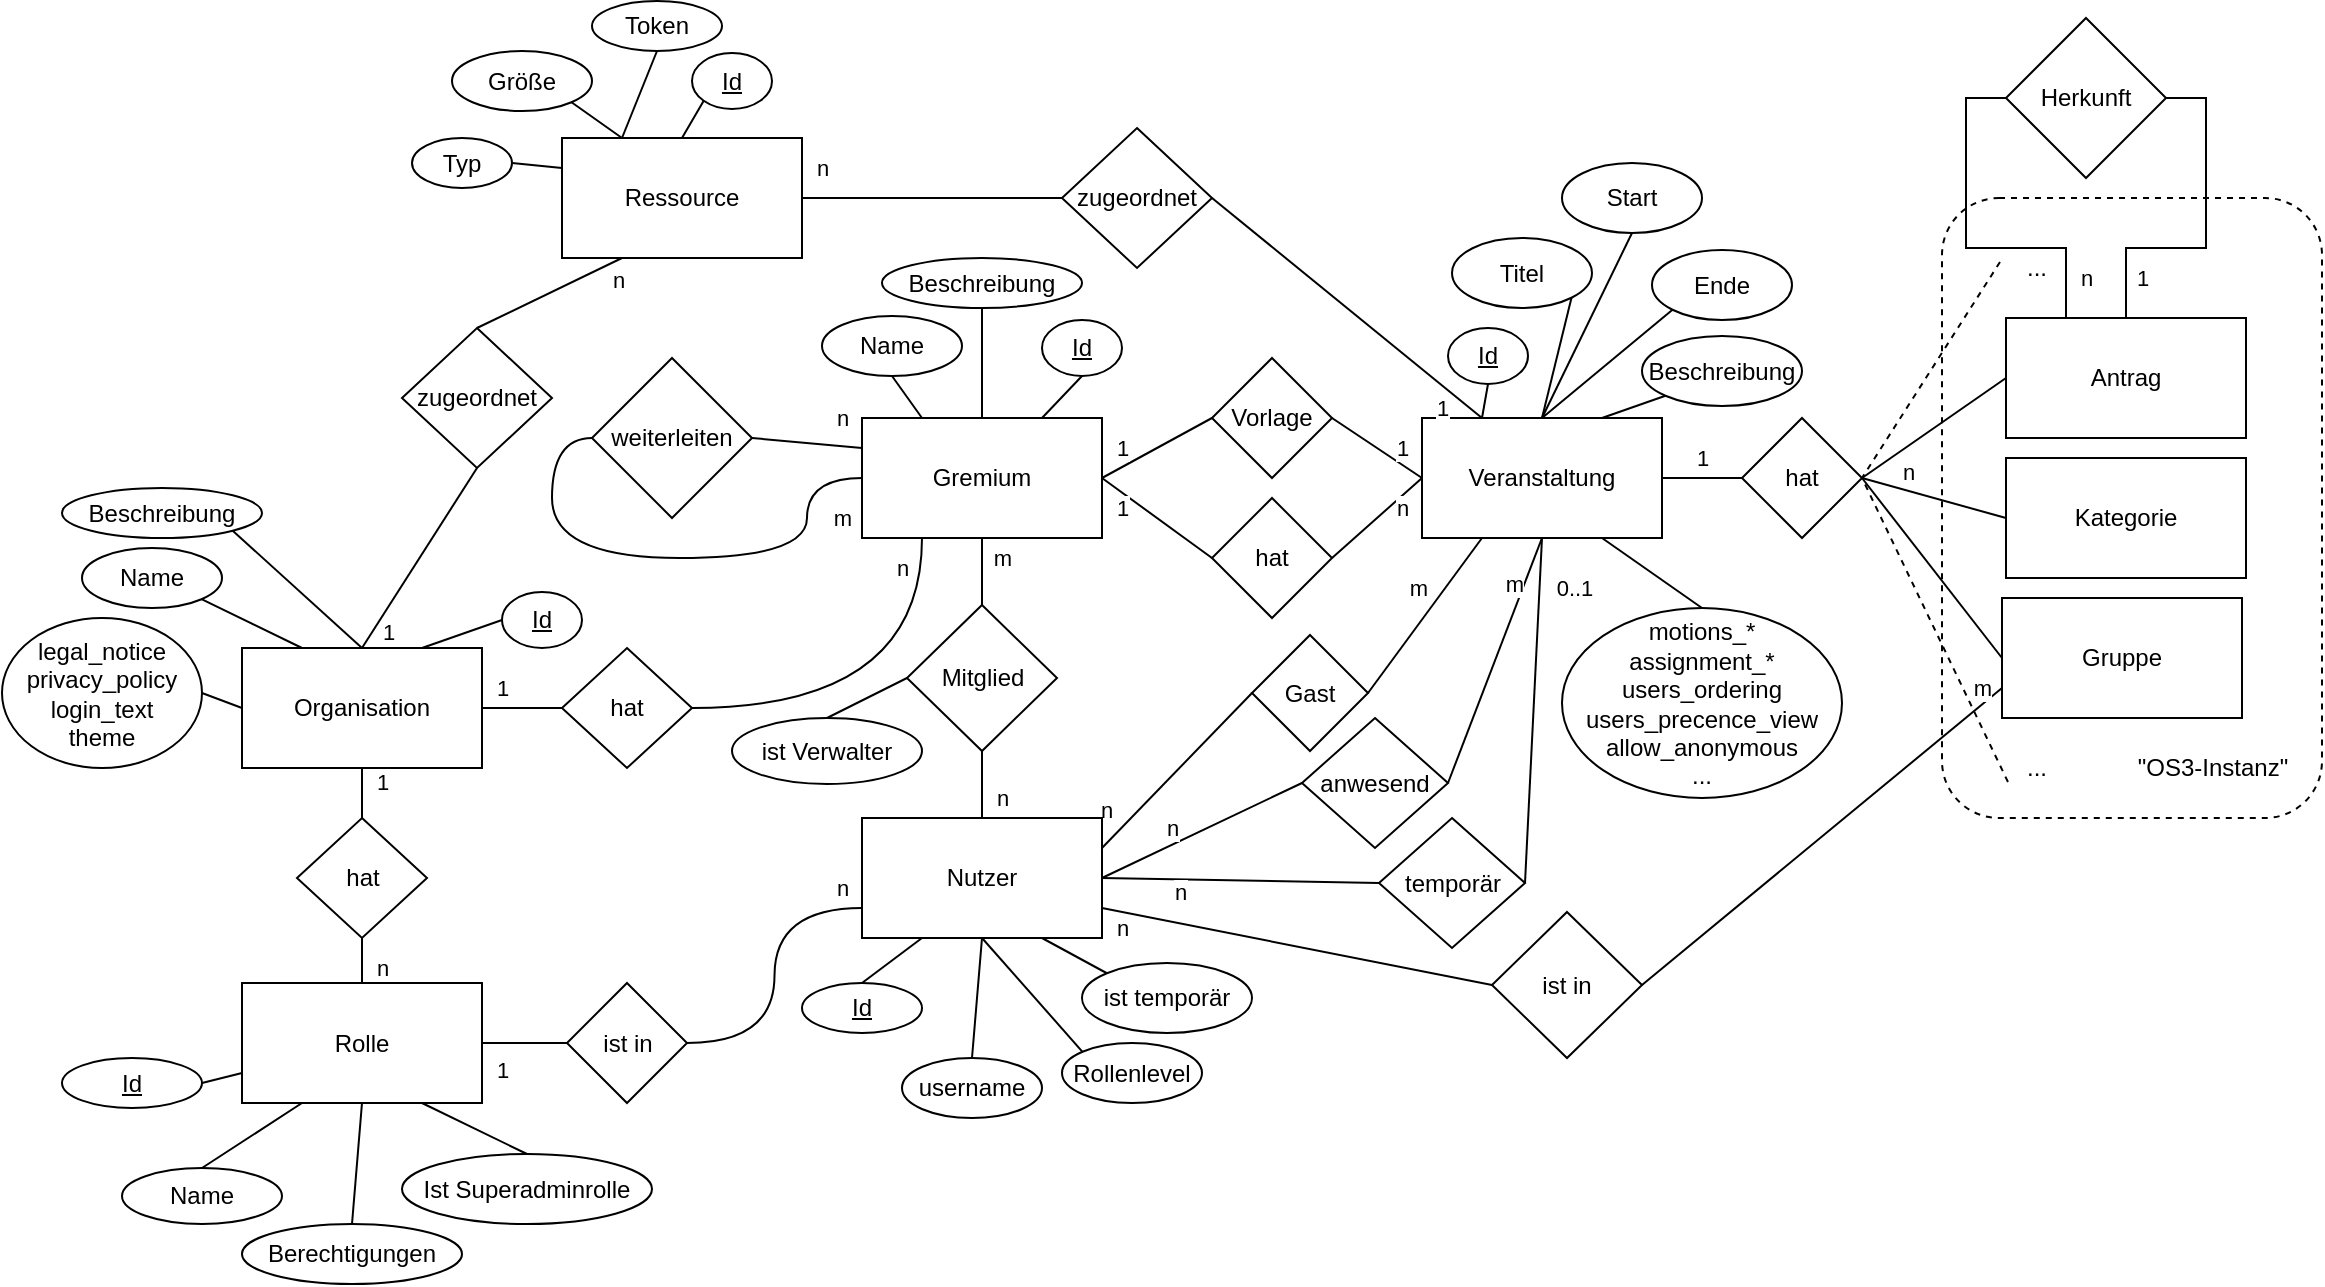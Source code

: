 <mxfile version="12.5.5"><diagram id="SzigwTKClLag4ZUmXMWD" name="Page-1"><mxGraphModel dx="1668" dy="898" grid="1" gridSize="10" guides="1" tooltips="1" connect="1" arrows="1" fold="1" page="1" pageScale="1" pageWidth="1654" pageHeight="2336" math="0" shadow="0"><root><mxCell id="0"/><mxCell id="1" parent="0"/><mxCell id="NJrw8qsAsw7vcYYx5pQl-22" value="" style="rounded=1;whiteSpace=wrap;html=1;dashed=1;" parent="1" vertex="1"><mxGeometry x="970" y="175" width="190" height="310" as="geometry"/></mxCell><mxCell id="NJrw8qsAsw7vcYYx5pQl-18" style="rounded=0;orthogonalLoop=1;jettySize=auto;html=1;exitX=0.25;exitY=0;exitDx=0;exitDy=0;entryX=0.5;entryY=1;entryDx=0;entryDy=0;endArrow=none;endFill=0;" parent="1" source="NJrw8qsAsw7vcYYx5pQl-1" target="NJrw8qsAsw7vcYYx5pQl-8" edge="1"><mxGeometry relative="1" as="geometry"/></mxCell><mxCell id="NJrw8qsAsw7vcYYx5pQl-70" value="m" style="edgeStyle=none;rounded=0;orthogonalLoop=1;jettySize=auto;html=1;exitX=0.5;exitY=1;exitDx=0;exitDy=0;entryX=0.5;entryY=0;entryDx=0;entryDy=0;endArrow=none;endFill=0;" parent="1" source="NJrw8qsAsw7vcYYx5pQl-1" target="NJrw8qsAsw7vcYYx5pQl-69" edge="1"><mxGeometry x="-0.403" y="10" relative="1" as="geometry"><mxPoint as="offset"/></mxGeometry></mxCell><mxCell id="8yKIZvJFMnMVnqBfpnFG-25" style="edgeStyle=none;rounded=0;orthogonalLoop=1;jettySize=auto;html=1;exitX=0.5;exitY=0;exitDx=0;exitDy=0;entryX=0.5;entryY=1;entryDx=0;entryDy=0;endArrow=none;endFill=0;" edge="1" parent="1" source="NJrw8qsAsw7vcYYx5pQl-1" target="8yKIZvJFMnMVnqBfpnFG-21"><mxGeometry relative="1" as="geometry"/></mxCell><mxCell id="8yKIZvJFMnMVnqBfpnFG-49" value="1" style="edgeStyle=none;rounded=0;orthogonalLoop=1;jettySize=auto;html=1;exitX=1;exitY=0.5;exitDx=0;exitDy=0;entryX=0;entryY=0.5;entryDx=0;entryDy=0;endArrow=none;endFill=0;" edge="1" parent="1" source="NJrw8qsAsw7vcYYx5pQl-1" target="8yKIZvJFMnMVnqBfpnFG-48"><mxGeometry x="-0.49" y="8" relative="1" as="geometry"><mxPoint as="offset"/></mxGeometry></mxCell><mxCell id="NJrw8qsAsw7vcYYx5pQl-1" value="Gremium" style="rounded=0;whiteSpace=wrap;html=1;" parent="1" vertex="1"><mxGeometry x="430" y="285" width="120" height="60" as="geometry"/></mxCell><mxCell id="NJrw8qsAsw7vcYYx5pQl-48" style="edgeStyle=none;rounded=0;orthogonalLoop=1;jettySize=auto;html=1;exitX=0.75;exitY=1;exitDx=0;exitDy=0;entryX=0.5;entryY=0;entryDx=0;entryDy=0;endArrow=none;endFill=0;" parent="1" source="NJrw8qsAsw7vcYYx5pQl-2" target="NJrw8qsAsw7vcYYx5pQl-46" edge="1"><mxGeometry relative="1" as="geometry"/></mxCell><mxCell id="NJrw8qsAsw7vcYYx5pQl-2" value="Veranstaltung" style="rounded=0;whiteSpace=wrap;html=1;" parent="1" vertex="1"><mxGeometry x="710" y="285" width="120" height="60" as="geometry"/></mxCell><mxCell id="NJrw8qsAsw7vcYYx5pQl-65" style="edgeStyle=none;rounded=0;orthogonalLoop=1;jettySize=auto;html=1;exitX=0.25;exitY=1;exitDx=0;exitDy=0;entryX=0.5;entryY=0;entryDx=0;entryDy=0;endArrow=none;endFill=0;" parent="1" source="NJrw8qsAsw7vcYYx5pQl-3" target="NJrw8qsAsw7vcYYx5pQl-61" edge="1"><mxGeometry relative="1" as="geometry"/></mxCell><mxCell id="NJrw8qsAsw7vcYYx5pQl-66" style="edgeStyle=none;rounded=0;orthogonalLoop=1;jettySize=auto;html=1;exitX=0.5;exitY=1;exitDx=0;exitDy=0;entryX=0.5;entryY=0;entryDx=0;entryDy=0;endArrow=none;endFill=0;" parent="1" source="NJrw8qsAsw7vcYYx5pQl-3" target="NJrw8qsAsw7vcYYx5pQl-63" edge="1"><mxGeometry relative="1" as="geometry"/></mxCell><mxCell id="NJrw8qsAsw7vcYYx5pQl-80" value="n" style="edgeStyle=none;rounded=0;orthogonalLoop=1;jettySize=auto;html=1;exitX=1;exitY=0.75;exitDx=0;exitDy=0;entryX=0;entryY=0.5;entryDx=0;entryDy=0;endArrow=none;endFill=0;" parent="1" source="NJrw8qsAsw7vcYYx5pQl-3" target="NJrw8qsAsw7vcYYx5pQl-74" edge="1"><mxGeometry x="-0.886" y="-8" relative="1" as="geometry"><mxPoint as="offset"/></mxGeometry></mxCell><mxCell id="NJrw8qsAsw7vcYYx5pQl-83" value="n" style="edgeStyle=none;rounded=0;orthogonalLoop=1;jettySize=auto;html=1;exitX=1;exitY=0.25;exitDx=0;exitDy=0;entryX=0;entryY=0.5;entryDx=0;entryDy=0;endArrow=none;endFill=0;" parent="1" source="NJrw8qsAsw7vcYYx5pQl-3" target="NJrw8qsAsw7vcYYx5pQl-82" edge="1"><mxGeometry x="-0.722" y="12" relative="1" as="geometry"><mxPoint as="offset"/></mxGeometry></mxCell><mxCell id="NJrw8qsAsw7vcYYx5pQl-90" value="n" style="edgeStyle=none;rounded=0;orthogonalLoop=1;jettySize=auto;html=1;exitX=1;exitY=0.5;exitDx=0;exitDy=0;entryX=0;entryY=0.5;entryDx=0;entryDy=0;endArrow=none;endFill=0;" parent="1" source="NJrw8qsAsw7vcYYx5pQl-3" target="NJrw8qsAsw7vcYYx5pQl-89" edge="1"><mxGeometry x="-0.229" y="7" relative="1" as="geometry"><mxPoint as="offset"/></mxGeometry></mxCell><mxCell id="fCfkzaK-xsgXfVvFcUqb-4" value="n" style="edgeStyle=none;rounded=0;orthogonalLoop=1;jettySize=auto;html=1;exitX=1;exitY=0.5;exitDx=0;exitDy=0;entryX=0;entryY=0.5;entryDx=0;entryDy=0;endArrow=none;endFill=0;" parent="1" source="NJrw8qsAsw7vcYYx5pQl-3" target="fCfkzaK-xsgXfVvFcUqb-3" edge="1"><mxGeometry x="-0.439" y="-6" relative="1" as="geometry"><mxPoint as="offset"/></mxGeometry></mxCell><mxCell id="8yKIZvJFMnMVnqBfpnFG-11" value="n" style="edgeStyle=orthogonalEdgeStyle;curved=1;rounded=0;orthogonalLoop=1;jettySize=auto;html=1;exitX=0;exitY=0.75;exitDx=0;exitDy=0;entryX=1;entryY=0.5;entryDx=0;entryDy=0;endArrow=none;endFill=0;" edge="1" parent="1" source="NJrw8qsAsw7vcYYx5pQl-3" target="8yKIZvJFMnMVnqBfpnFG-9"><mxGeometry x="-0.872" y="-10" relative="1" as="geometry"><mxPoint as="offset"/></mxGeometry></mxCell><mxCell id="NJrw8qsAsw7vcYYx5pQl-3" value="Nutzer" style="rounded=0;whiteSpace=wrap;html=1;" parent="1" vertex="1"><mxGeometry x="430" y="485" width="120" height="60" as="geometry"/></mxCell><mxCell id="NJrw8qsAsw7vcYYx5pQl-8" value="Name" style="ellipse;whiteSpace=wrap;html=1;" parent="1" vertex="1"><mxGeometry x="410" y="234" width="70" height="30" as="geometry"/></mxCell><mxCell id="NJrw8qsAsw7vcYYx5pQl-12" value="n" style="edgeStyle=none;rounded=0;orthogonalLoop=1;jettySize=auto;html=1;exitX=1;exitY=0.5;exitDx=0;exitDy=0;entryX=0;entryY=0.25;entryDx=0;entryDy=0;endArrow=none;endFill=0;" parent="1" source="NJrw8qsAsw7vcYYx5pQl-9" target="NJrw8qsAsw7vcYYx5pQl-1" edge="1"><mxGeometry x="0.59" y="14" relative="1" as="geometry"><mxPoint as="offset"/></mxGeometry></mxCell><mxCell id="NJrw8qsAsw7vcYYx5pQl-13" value="m" style="edgeStyle=orthogonalEdgeStyle;rounded=0;orthogonalLoop=1;jettySize=auto;html=1;exitX=0;exitY=0.5;exitDx=0;exitDy=0;entryX=0;entryY=0.5;entryDx=0;entryDy=0;endArrow=none;endFill=0;elbow=vertical;curved=1;" parent="1" source="NJrw8qsAsw7vcYYx5pQl-9" target="NJrw8qsAsw7vcYYx5pQl-1" edge="1"><mxGeometry x="0.658" y="-17" relative="1" as="geometry"><mxPoint as="offset"/></mxGeometry></mxCell><mxCell id="NJrw8qsAsw7vcYYx5pQl-9" value="weiterleiten" style="rhombus;whiteSpace=wrap;html=1;" parent="1" vertex="1"><mxGeometry x="295" y="255" width="80" height="80" as="geometry"/></mxCell><mxCell id="NJrw8qsAsw7vcYYx5pQl-20" value="1" style="edgeStyle=none;rounded=0;orthogonalLoop=1;jettySize=auto;html=1;exitX=0;exitY=0.5;exitDx=0;exitDy=0;entryX=1;entryY=0.5;entryDx=0;entryDy=0;endArrow=none;endFill=0;" parent="1" source="NJrw8qsAsw7vcYYx5pQl-19" target="NJrw8qsAsw7vcYYx5pQl-1" edge="1"><mxGeometry x="0.503" y="6" relative="1" as="geometry"><mxPoint as="offset"/></mxGeometry></mxCell><mxCell id="NJrw8qsAsw7vcYYx5pQl-21" value="n" style="edgeStyle=none;rounded=0;orthogonalLoop=1;jettySize=auto;html=1;exitX=1;exitY=0.5;exitDx=0;exitDy=0;entryX=0;entryY=0.5;entryDx=0;entryDy=0;endArrow=none;endFill=0;" parent="1" source="NJrw8qsAsw7vcYYx5pQl-19" target="NJrw8qsAsw7vcYYx5pQl-2" edge="1"><mxGeometry x="0.421" y="-5" relative="1" as="geometry"><mxPoint as="offset"/></mxGeometry></mxCell><mxCell id="NJrw8qsAsw7vcYYx5pQl-19" value="hat" style="rhombus;whiteSpace=wrap;html=1;" parent="1" vertex="1"><mxGeometry x="605" y="325" width="60" height="60" as="geometry"/></mxCell><mxCell id="NJrw8qsAsw7vcYYx5pQl-23" value="Antrag" style="rounded=0;whiteSpace=wrap;html=1;" parent="1" vertex="1"><mxGeometry x="1002" y="235" width="120" height="60" as="geometry"/></mxCell><mxCell id="NJrw8qsAsw7vcYYx5pQl-25" value="Kategorie" style="rounded=0;whiteSpace=wrap;html=1;" parent="1" vertex="1"><mxGeometry x="1002" y="305" width="120" height="60" as="geometry"/></mxCell><mxCell id="NJrw8qsAsw7vcYYx5pQl-26" value="Gruppe" style="rounded=0;whiteSpace=wrap;html=1;" parent="1" vertex="1"><mxGeometry x="1000" y="375" width="120" height="60" as="geometry"/></mxCell><mxCell id="NJrw8qsAsw7vcYYx5pQl-27" value="..." style="text;html=1;align=center;verticalAlign=middle;resizable=0;points=[];;autosize=1;" parent="1" vertex="1"><mxGeometry x="1002" y="200" width="30" height="20" as="geometry"/></mxCell><mxCell id="NJrw8qsAsw7vcYYx5pQl-28" value="..." style="text;html=1;align=center;verticalAlign=middle;resizable=0;points=[];;autosize=1;" parent="1" vertex="1"><mxGeometry x="1002" y="450" width="30" height="20" as="geometry"/></mxCell><mxCell id="NJrw8qsAsw7vcYYx5pQl-30" value="1" style="edgeStyle=none;rounded=0;orthogonalLoop=1;jettySize=auto;html=1;exitX=0;exitY=0.5;exitDx=0;exitDy=0;entryX=1;entryY=0.5;entryDx=0;entryDy=0;endArrow=none;endFill=0;" parent="1" source="NJrw8qsAsw7vcYYx5pQl-29" target="NJrw8qsAsw7vcYYx5pQl-2" edge="1"><mxGeometry y="-10" relative="1" as="geometry"><mxPoint as="offset"/></mxGeometry></mxCell><mxCell id="NJrw8qsAsw7vcYYx5pQl-31" value="n" style="edgeStyle=none;rounded=0;orthogonalLoop=1;jettySize=auto;html=1;entryX=0;entryY=0.5;entryDx=0;entryDy=0;endArrow=none;endFill=0;exitX=1;exitY=0.5;exitDx=0;exitDy=0;" parent="1" source="NJrw8qsAsw7vcYYx5pQl-29" target="NJrw8qsAsw7vcYYx5pQl-25" edge="1"><mxGeometry x="-0.428" y="9" relative="1" as="geometry"><mxPoint as="offset"/><mxPoint x="930" y="320" as="sourcePoint"/></mxGeometry></mxCell><mxCell id="NJrw8qsAsw7vcYYx5pQl-33" style="edgeStyle=none;rounded=0;orthogonalLoop=1;jettySize=auto;html=1;exitX=1;exitY=0.5;exitDx=0;exitDy=0;entryX=0;entryY=0.5;entryDx=0;entryDy=0;endArrow=none;endFill=0;" parent="1" source="NJrw8qsAsw7vcYYx5pQl-29" target="NJrw8qsAsw7vcYYx5pQl-23" edge="1"><mxGeometry relative="1" as="geometry"><mxPoint x="930" y="340" as="sourcePoint"/></mxGeometry></mxCell><mxCell id="NJrw8qsAsw7vcYYx5pQl-34" style="edgeStyle=none;rounded=0;orthogonalLoop=1;jettySize=auto;html=1;exitX=1;exitY=0.5;exitDx=0;exitDy=0;entryX=0;entryY=0.5;entryDx=0;entryDy=0;endArrow=none;endFill=0;" parent="1" source="NJrw8qsAsw7vcYYx5pQl-29" target="NJrw8qsAsw7vcYYx5pQl-26" edge="1"><mxGeometry relative="1" as="geometry"><mxPoint x="930" y="340" as="sourcePoint"/></mxGeometry></mxCell><mxCell id="NJrw8qsAsw7vcYYx5pQl-29" value="hat" style="rhombus;whiteSpace=wrap;html=1;" parent="1" vertex="1"><mxGeometry x="870" y="285" width="60" height="60" as="geometry"/></mxCell><mxCell id="NJrw8qsAsw7vcYYx5pQl-36" value="" style="endArrow=none;html=1;exitX=0.033;exitY=0.85;exitDx=0;exitDy=0;exitPerimeter=0;dashed=1;entryX=1;entryY=0.5;entryDx=0;entryDy=0;" parent="1" source="NJrw8qsAsw7vcYYx5pQl-28" target="NJrw8qsAsw7vcYYx5pQl-29" edge="1"><mxGeometry width="50" height="50" relative="1" as="geometry"><mxPoint x="940" y="460" as="sourcePoint"/><mxPoint x="930" y="340" as="targetPoint"/></mxGeometry></mxCell><mxCell id="NJrw8qsAsw7vcYYx5pQl-37" value="" style="endArrow=none;dashed=1;html=1;entryX=1;entryY=0.5;entryDx=0;entryDy=0;exitX=-0.1;exitY=0.35;exitDx=0;exitDy=0;exitPerimeter=0;" parent="1" source="NJrw8qsAsw7vcYYx5pQl-27" target="NJrw8qsAsw7vcYYx5pQl-29" edge="1"><mxGeometry width="50" height="50" relative="1" as="geometry"><mxPoint x="190" y="680" as="sourcePoint"/><mxPoint x="930" y="340" as="targetPoint"/></mxGeometry></mxCell><mxCell id="NJrw8qsAsw7vcYYx5pQl-38" value="&quot;OS3-Instanz&quot;" style="text;html=1;align=center;verticalAlign=middle;resizable=0;points=[];;autosize=1;" parent="1" vertex="1"><mxGeometry x="1060" y="450" width="90" height="20" as="geometry"/></mxCell><mxCell id="NJrw8qsAsw7vcYYx5pQl-52" style="edgeStyle=none;rounded=0;orthogonalLoop=1;jettySize=auto;html=1;exitX=1;exitY=1;exitDx=0;exitDy=0;entryX=0.5;entryY=0;entryDx=0;entryDy=0;endArrow=none;endFill=0;" parent="1" source="NJrw8qsAsw7vcYYx5pQl-39" target="NJrw8qsAsw7vcYYx5pQl-2" edge="1"><mxGeometry relative="1" as="geometry"/></mxCell><mxCell id="NJrw8qsAsw7vcYYx5pQl-39" value="Titel" style="ellipse;whiteSpace=wrap;html=1;" parent="1" vertex="1"><mxGeometry x="725" y="195" width="70" height="35" as="geometry"/></mxCell><mxCell id="NJrw8qsAsw7vcYYx5pQl-56" style="edgeStyle=none;rounded=0;orthogonalLoop=1;jettySize=auto;html=1;exitX=0.5;exitY=1;exitDx=0;exitDy=0;endArrow=none;endFill=0;" parent="1" source="NJrw8qsAsw7vcYYx5pQl-41" edge="1"><mxGeometry relative="1" as="geometry"><mxPoint x="770" y="285" as="targetPoint"/></mxGeometry></mxCell><mxCell id="NJrw8qsAsw7vcYYx5pQl-41" value="Start" style="ellipse;whiteSpace=wrap;html=1;" parent="1" vertex="1"><mxGeometry x="780" y="157.5" width="70" height="35" as="geometry"/></mxCell><mxCell id="NJrw8qsAsw7vcYYx5pQl-54" style="edgeStyle=none;rounded=0;orthogonalLoop=1;jettySize=auto;html=1;exitX=0;exitY=1;exitDx=0;exitDy=0;entryX=0.5;entryY=0;entryDx=0;entryDy=0;endArrow=none;endFill=0;" parent="1" source="NJrw8qsAsw7vcYYx5pQl-42" target="NJrw8qsAsw7vcYYx5pQl-2" edge="1"><mxGeometry relative="1" as="geometry"/></mxCell><mxCell id="NJrw8qsAsw7vcYYx5pQl-42" value="Ende" style="ellipse;whiteSpace=wrap;html=1;" parent="1" vertex="1"><mxGeometry x="825" y="201" width="70" height="35" as="geometry"/></mxCell><mxCell id="NJrw8qsAsw7vcYYx5pQl-55" style="edgeStyle=none;rounded=0;orthogonalLoop=1;jettySize=auto;html=1;exitX=0;exitY=1;exitDx=0;exitDy=0;entryX=0.75;entryY=0;entryDx=0;entryDy=0;endArrow=none;endFill=0;" parent="1" source="NJrw8qsAsw7vcYYx5pQl-44" target="NJrw8qsAsw7vcYYx5pQl-2" edge="1"><mxGeometry relative="1" as="geometry"/></mxCell><mxCell id="NJrw8qsAsw7vcYYx5pQl-44" value="Beschreibung" style="ellipse;whiteSpace=wrap;html=1;" parent="1" vertex="1"><mxGeometry x="820" y="244" width="80" height="35" as="geometry"/></mxCell><mxCell id="NJrw8qsAsw7vcYYx5pQl-51" style="edgeStyle=none;rounded=0;orthogonalLoop=1;jettySize=auto;html=1;entryX=0.25;entryY=0;entryDx=0;entryDy=0;endArrow=none;endFill=0;exitX=0.5;exitY=1;exitDx=0;exitDy=0;" parent="1" source="NJrw8qsAsw7vcYYx5pQl-45" target="NJrw8qsAsw7vcYYx5pQl-2" edge="1"><mxGeometry relative="1" as="geometry"><mxPoint x="753" y="270" as="sourcePoint"/></mxGeometry></mxCell><mxCell id="NJrw8qsAsw7vcYYx5pQl-45" value="&lt;u&gt;Id&lt;/u&gt;" style="ellipse;whiteSpace=wrap;html=1;" parent="1" vertex="1"><mxGeometry x="723" y="240" width="40" height="28" as="geometry"/></mxCell><mxCell id="NJrw8qsAsw7vcYYx5pQl-46" value="motions_*&lt;br&gt;assignment_*&lt;br&gt;users_ordering&lt;br&gt;users_precence_view&lt;br&gt;allow_anonymous&lt;br&gt;..." style="ellipse;whiteSpace=wrap;html=1;" parent="1" vertex="1"><mxGeometry x="780" y="380" width="140" height="95" as="geometry"/></mxCell><mxCell id="NJrw8qsAsw7vcYYx5pQl-58" style="edgeStyle=none;rounded=0;orthogonalLoop=1;jettySize=auto;html=1;exitX=0.5;exitY=1;exitDx=0;exitDy=0;entryX=0.75;entryY=0;entryDx=0;entryDy=0;endArrow=none;endFill=0;" parent="1" source="NJrw8qsAsw7vcYYx5pQl-57" target="NJrw8qsAsw7vcYYx5pQl-1" edge="1"><mxGeometry relative="1" as="geometry"/></mxCell><mxCell id="NJrw8qsAsw7vcYYx5pQl-57" value="&lt;u&gt;Id&lt;/u&gt;" style="ellipse;whiteSpace=wrap;html=1;" parent="1" vertex="1"><mxGeometry x="520" y="236" width="40" height="28" as="geometry"/></mxCell><mxCell id="NJrw8qsAsw7vcYYx5pQl-61" value="&lt;u&gt;Id&lt;/u&gt;" style="ellipse;whiteSpace=wrap;html=1;" parent="1" vertex="1"><mxGeometry x="400" y="567.5" width="60" height="25" as="geometry"/></mxCell><mxCell id="NJrw8qsAsw7vcYYx5pQl-67" style="edgeStyle=none;rounded=0;orthogonalLoop=1;jettySize=auto;html=1;exitX=0;exitY=0;exitDx=0;exitDy=0;endArrow=none;endFill=0;" parent="1" source="NJrw8qsAsw7vcYYx5pQl-62" edge="1"><mxGeometry relative="1" as="geometry"><mxPoint x="490" y="545" as="targetPoint"/></mxGeometry></mxCell><mxCell id="NJrw8qsAsw7vcYYx5pQl-62" value="Rollenlevel" style="ellipse;whiteSpace=wrap;html=1;" parent="1" vertex="1"><mxGeometry x="530" y="597.5" width="70" height="30" as="geometry"/></mxCell><mxCell id="NJrw8qsAsw7vcYYx5pQl-63" value="username" style="ellipse;whiteSpace=wrap;html=1;" parent="1" vertex="1"><mxGeometry x="450" y="605" width="70" height="30" as="geometry"/></mxCell><mxCell id="NJrw8qsAsw7vcYYx5pQl-68" style="edgeStyle=none;rounded=0;orthogonalLoop=1;jettySize=auto;html=1;exitX=0;exitY=0;exitDx=0;exitDy=0;entryX=0.75;entryY=1;entryDx=0;entryDy=0;endArrow=none;endFill=0;" parent="1" source="NJrw8qsAsw7vcYYx5pQl-64" target="NJrw8qsAsw7vcYYx5pQl-3" edge="1"><mxGeometry relative="1" as="geometry"/></mxCell><mxCell id="NJrw8qsAsw7vcYYx5pQl-64" value="ist temporär" style="ellipse;whiteSpace=wrap;html=1;" parent="1" vertex="1"><mxGeometry x="540" y="557.5" width="85" height="35" as="geometry"/></mxCell><mxCell id="NJrw8qsAsw7vcYYx5pQl-71" value="n" style="edgeStyle=none;rounded=0;orthogonalLoop=1;jettySize=auto;html=1;entryX=0.5;entryY=0;entryDx=0;entryDy=0;endArrow=none;endFill=0;exitX=0.5;exitY=1;exitDx=0;exitDy=0;" parent="1" source="NJrw8qsAsw7vcYYx5pQl-69" target="NJrw8qsAsw7vcYYx5pQl-3" edge="1"><mxGeometry x="0.403" y="10" relative="1" as="geometry"><mxPoint x="510" y="465" as="sourcePoint"/><mxPoint as="offset"/></mxGeometry></mxCell><mxCell id="NJrw8qsAsw7vcYYx5pQl-77" style="edgeStyle=none;rounded=0;orthogonalLoop=1;jettySize=auto;html=1;exitX=0;exitY=0.5;exitDx=0;exitDy=0;entryX=0.5;entryY=0;entryDx=0;entryDy=0;endArrow=none;endFill=0;" parent="1" source="NJrw8qsAsw7vcYYx5pQl-69" target="NJrw8qsAsw7vcYYx5pQl-72" edge="1"><mxGeometry relative="1" as="geometry"/></mxCell><mxCell id="NJrw8qsAsw7vcYYx5pQl-69" value="Mitglied" style="rhombus;whiteSpace=wrap;html=1;" parent="1" vertex="1"><mxGeometry x="452.5" y="378.5" width="75" height="73" as="geometry"/></mxCell><mxCell id="NJrw8qsAsw7vcYYx5pQl-72" value="ist Verwalter" style="ellipse;whiteSpace=wrap;html=1;" parent="1" vertex="1"><mxGeometry x="365" y="435" width="95" height="33" as="geometry"/></mxCell><mxCell id="fCfkzaK-xsgXfVvFcUqb-1" value="m" style="rounded=0;orthogonalLoop=1;jettySize=auto;html=1;exitX=1;exitY=0.5;exitDx=0;exitDy=0;entryX=0;entryY=0.75;entryDx=0;entryDy=0;endArrow=none;endFill=0;" parent="1" source="NJrw8qsAsw7vcYYx5pQl-74" target="NJrw8qsAsw7vcYYx5pQl-26" edge="1"><mxGeometry x="0.933" y="6" relative="1" as="geometry"><mxPoint as="offset"/></mxGeometry></mxCell><mxCell id="NJrw8qsAsw7vcYYx5pQl-74" value="ist in" style="rhombus;whiteSpace=wrap;html=1;" parent="1" vertex="1"><mxGeometry x="745" y="532" width="75" height="73" as="geometry"/></mxCell><mxCell id="NJrw8qsAsw7vcYYx5pQl-84" value="m" style="edgeStyle=none;rounded=0;orthogonalLoop=1;jettySize=auto;html=1;exitX=1;exitY=0.5;exitDx=0;exitDy=0;entryX=0.25;entryY=1;entryDx=0;entryDy=0;endArrow=none;endFill=0;" parent="1" source="NJrw8qsAsw7vcYYx5pQl-82" target="NJrw8qsAsw7vcYYx5pQl-2" edge="1"><mxGeometry x="0.181" y="11" relative="1" as="geometry"><mxPoint as="offset"/></mxGeometry></mxCell><mxCell id="NJrw8qsAsw7vcYYx5pQl-82" value="Gast" style="rhombus;whiteSpace=wrap;html=1;" parent="1" vertex="1"><mxGeometry x="625" y="393.5" width="58" height="58" as="geometry"/></mxCell><mxCell id="NJrw8qsAsw7vcYYx5pQl-91" value="m" style="edgeStyle=none;rounded=0;orthogonalLoop=1;jettySize=auto;html=1;exitX=1;exitY=0.5;exitDx=0;exitDy=0;endArrow=none;endFill=0;entryX=0.5;entryY=1;entryDx=0;entryDy=0;" parent="1" source="NJrw8qsAsw7vcYYx5pQl-89" target="NJrw8qsAsw7vcYYx5pQl-2" edge="1"><mxGeometry x="0.597" y="5" relative="1" as="geometry"><mxPoint x="770" y="390" as="targetPoint"/><mxPoint as="offset"/></mxGeometry></mxCell><mxCell id="NJrw8qsAsw7vcYYx5pQl-89" value="anwesend" style="rhombus;whiteSpace=wrap;html=1;" parent="1" vertex="1"><mxGeometry x="650" y="435" width="73" height="65" as="geometry"/></mxCell><mxCell id="fCfkzaK-xsgXfVvFcUqb-5" value="0..1" style="edgeStyle=none;rounded=0;orthogonalLoop=1;jettySize=auto;html=1;exitX=1;exitY=0.5;exitDx=0;exitDy=0;entryX=0.5;entryY=1;entryDx=0;entryDy=0;endArrow=none;endFill=0;" parent="1" source="fCfkzaK-xsgXfVvFcUqb-3" target="NJrw8qsAsw7vcYYx5pQl-2" edge="1"><mxGeometry x="0.728" y="-17" relative="1" as="geometry"><mxPoint as="offset"/></mxGeometry></mxCell><mxCell id="fCfkzaK-xsgXfVvFcUqb-3" value="temporär" style="rhombus;whiteSpace=wrap;html=1;" parent="1" vertex="1"><mxGeometry x="688.5" y="485" width="73" height="65" as="geometry"/></mxCell><mxCell id="63nnPoMT1lGcHzZn5Z-i-2" value="1" style="edgeStyle=orthogonalEdgeStyle;rounded=0;orthogonalLoop=1;jettySize=auto;html=1;exitX=1;exitY=0.5;exitDx=0;exitDy=0;entryX=0.5;entryY=0;entryDx=0;entryDy=0;endArrow=none;endFill=0;" parent="1" source="63nnPoMT1lGcHzZn5Z-i-1" target="NJrw8qsAsw7vcYYx5pQl-23" edge="1"><mxGeometry x="0.765" y="8" relative="1" as="geometry"><mxPoint as="offset"/></mxGeometry></mxCell><mxCell id="63nnPoMT1lGcHzZn5Z-i-3" value="n" style="edgeStyle=orthogonalEdgeStyle;rounded=0;orthogonalLoop=1;jettySize=auto;html=1;exitX=0;exitY=0.5;exitDx=0;exitDy=0;entryX=0.25;entryY=0;entryDx=0;entryDy=0;endArrow=none;endFill=0;" parent="1" source="63nnPoMT1lGcHzZn5Z-i-1" target="NJrw8qsAsw7vcYYx5pQl-23" edge="1"><mxGeometry x="0.778" y="10" relative="1" as="geometry"><mxPoint as="offset"/></mxGeometry></mxCell><mxCell id="63nnPoMT1lGcHzZn5Z-i-1" value="Herkunft" style="rhombus;whiteSpace=wrap;html=1;" parent="1" vertex="1"><mxGeometry x="1002" y="85" width="80" height="80" as="geometry"/></mxCell><mxCell id="8yKIZvJFMnMVnqBfpnFG-10" value="1" style="edgeStyle=orthogonalEdgeStyle;curved=1;rounded=0;orthogonalLoop=1;jettySize=auto;html=1;exitX=1;exitY=0.5;exitDx=0;exitDy=0;entryX=0;entryY=0.5;entryDx=0;entryDy=0;endArrow=none;endFill=0;" edge="1" parent="1" source="8yKIZvJFMnMVnqBfpnFG-1" target="8yKIZvJFMnMVnqBfpnFG-9"><mxGeometry x="-0.529" y="-12" relative="1" as="geometry"><mxPoint y="1" as="offset"/></mxGeometry></mxCell><mxCell id="8yKIZvJFMnMVnqBfpnFG-16" style="rounded=0;orthogonalLoop=1;jettySize=auto;html=1;exitX=0;exitY=0.75;exitDx=0;exitDy=0;entryX=1;entryY=0.5;entryDx=0;entryDy=0;endArrow=none;endFill=0;" edge="1" parent="1" source="8yKIZvJFMnMVnqBfpnFG-1" target="8yKIZvJFMnMVnqBfpnFG-14"><mxGeometry relative="1" as="geometry"/></mxCell><mxCell id="8yKIZvJFMnMVnqBfpnFG-17" style="edgeStyle=none;rounded=0;orthogonalLoop=1;jettySize=auto;html=1;exitX=0.25;exitY=1;exitDx=0;exitDy=0;entryX=0.5;entryY=0;entryDx=0;entryDy=0;endArrow=none;endFill=0;" edge="1" parent="1" source="8yKIZvJFMnMVnqBfpnFG-1" target="8yKIZvJFMnMVnqBfpnFG-12"><mxGeometry relative="1" as="geometry"/></mxCell><mxCell id="8yKIZvJFMnMVnqBfpnFG-18" style="edgeStyle=none;rounded=0;orthogonalLoop=1;jettySize=auto;html=1;exitX=0.5;exitY=1;exitDx=0;exitDy=0;entryX=0.5;entryY=0;entryDx=0;entryDy=0;endArrow=none;endFill=0;" edge="1" parent="1" source="8yKIZvJFMnMVnqBfpnFG-1" target="8yKIZvJFMnMVnqBfpnFG-13"><mxGeometry relative="1" as="geometry"/></mxCell><mxCell id="8yKIZvJFMnMVnqBfpnFG-20" style="edgeStyle=none;rounded=0;orthogonalLoop=1;jettySize=auto;html=1;exitX=0.75;exitY=1;exitDx=0;exitDy=0;entryX=0.5;entryY=0;entryDx=0;entryDy=0;endArrow=none;endFill=0;" edge="1" parent="1" source="8yKIZvJFMnMVnqBfpnFG-1" target="8yKIZvJFMnMVnqBfpnFG-19"><mxGeometry relative="1" as="geometry"/></mxCell><mxCell id="8yKIZvJFMnMVnqBfpnFG-1" value="Rolle" style="rounded=0;whiteSpace=wrap;html=1;" vertex="1" parent="1"><mxGeometry x="120" y="567.5" width="120" height="60" as="geometry"/></mxCell><mxCell id="8yKIZvJFMnMVnqBfpnFG-4" value="1" style="edgeStyle=orthogonalEdgeStyle;rounded=0;orthogonalLoop=1;jettySize=auto;html=1;exitX=1;exitY=0.5;exitDx=0;exitDy=0;entryX=0;entryY=0.5;entryDx=0;entryDy=0;endArrow=none;endFill=0;" edge="1" parent="1" source="8yKIZvJFMnMVnqBfpnFG-2" target="8yKIZvJFMnMVnqBfpnFG-3"><mxGeometry x="-0.5" y="10" relative="1" as="geometry"><mxPoint as="offset"/></mxGeometry></mxCell><mxCell id="8yKIZvJFMnMVnqBfpnFG-7" value="1" style="edgeStyle=orthogonalEdgeStyle;curved=1;rounded=0;orthogonalLoop=1;jettySize=auto;html=1;exitX=0.5;exitY=1;exitDx=0;exitDy=0;entryX=0.5;entryY=0;entryDx=0;entryDy=0;endArrow=none;endFill=0;" edge="1" parent="1" source="8yKIZvJFMnMVnqBfpnFG-2" target="8yKIZvJFMnMVnqBfpnFG-6"><mxGeometry x="-0.431" y="10" relative="1" as="geometry"><mxPoint as="offset"/></mxGeometry></mxCell><mxCell id="8yKIZvJFMnMVnqBfpnFG-28" style="edgeStyle=none;rounded=0;orthogonalLoop=1;jettySize=auto;html=1;entryX=1;entryY=1;entryDx=0;entryDy=0;endArrow=none;endFill=0;exitX=0.5;exitY=0;exitDx=0;exitDy=0;" edge="1" parent="1" source="8yKIZvJFMnMVnqBfpnFG-2" target="8yKIZvJFMnMVnqBfpnFG-22"><mxGeometry relative="1" as="geometry"><mxPoint x="190" y="350" as="sourcePoint"/></mxGeometry></mxCell><mxCell id="8yKIZvJFMnMVnqBfpnFG-39" value="1" style="edgeStyle=none;rounded=0;orthogonalLoop=1;jettySize=auto;html=1;exitX=0.5;exitY=0;exitDx=0;exitDy=0;entryX=0.5;entryY=1;entryDx=0;entryDy=0;endArrow=none;endFill=0;" edge="1" parent="1" source="8yKIZvJFMnMVnqBfpnFG-2" target="8yKIZvJFMnMVnqBfpnFG-37"><mxGeometry x="-0.739" y="-7" relative="1" as="geometry"><mxPoint as="offset"/></mxGeometry></mxCell><mxCell id="8yKIZvJFMnMVnqBfpnFG-2" value="Organisation" style="rounded=0;whiteSpace=wrap;html=1;" vertex="1" parent="1"><mxGeometry x="120" y="400" width="120" height="60" as="geometry"/></mxCell><mxCell id="8yKIZvJFMnMVnqBfpnFG-5" value="n" style="edgeStyle=orthogonalEdgeStyle;rounded=0;orthogonalLoop=1;jettySize=auto;html=1;exitX=1;exitY=0.5;exitDx=0;exitDy=0;entryX=0.25;entryY=1;entryDx=0;entryDy=0;endArrow=none;endFill=0;curved=1;" edge="1" parent="1" source="8yKIZvJFMnMVnqBfpnFG-3" target="NJrw8qsAsw7vcYYx5pQl-1"><mxGeometry x="0.852" y="10" relative="1" as="geometry"><Array as="points"><mxPoint x="460" y="430"/></Array><mxPoint as="offset"/></mxGeometry></mxCell><mxCell id="8yKIZvJFMnMVnqBfpnFG-3" value="hat" style="rhombus;whiteSpace=wrap;html=1;" vertex="1" parent="1"><mxGeometry x="280" y="400" width="65" height="60" as="geometry"/></mxCell><mxCell id="8yKIZvJFMnMVnqBfpnFG-8" value="n" style="edgeStyle=orthogonalEdgeStyle;curved=1;rounded=0;orthogonalLoop=1;jettySize=auto;html=1;exitX=0.5;exitY=1;exitDx=0;exitDy=0;entryX=0.5;entryY=0;entryDx=0;entryDy=0;endArrow=none;endFill=0;" edge="1" parent="1" source="8yKIZvJFMnMVnqBfpnFG-6" target="8yKIZvJFMnMVnqBfpnFG-1"><mxGeometry x="0.349" y="10" relative="1" as="geometry"><mxPoint as="offset"/></mxGeometry></mxCell><mxCell id="8yKIZvJFMnMVnqBfpnFG-6" value="hat" style="rhombus;whiteSpace=wrap;html=1;" vertex="1" parent="1"><mxGeometry x="147.5" y="485" width="65" height="60" as="geometry"/></mxCell><mxCell id="8yKIZvJFMnMVnqBfpnFG-9" value="ist in" style="rhombus;whiteSpace=wrap;html=1;" vertex="1" parent="1"><mxGeometry x="282.5" y="567.5" width="60" height="60" as="geometry"/></mxCell><mxCell id="8yKIZvJFMnMVnqBfpnFG-12" value="Name" style="ellipse;whiteSpace=wrap;html=1;" vertex="1" parent="1"><mxGeometry x="60" y="660" width="80" height="28" as="geometry"/></mxCell><mxCell id="8yKIZvJFMnMVnqBfpnFG-13" value="Berechtigungen" style="ellipse;whiteSpace=wrap;html=1;" vertex="1" parent="1"><mxGeometry x="120" y="688" width="110" height="30" as="geometry"/></mxCell><mxCell id="8yKIZvJFMnMVnqBfpnFG-14" value="&lt;u&gt;Id&lt;/u&gt;" style="ellipse;whiteSpace=wrap;html=1;" vertex="1" parent="1"><mxGeometry x="30" y="605" width="70" height="25" as="geometry"/></mxCell><mxCell id="8yKIZvJFMnMVnqBfpnFG-19" value="Ist Superadminrolle" style="ellipse;whiteSpace=wrap;html=1;" vertex="1" parent="1"><mxGeometry x="200" y="653" width="125" height="35" as="geometry"/></mxCell><mxCell id="8yKIZvJFMnMVnqBfpnFG-21" value="Beschreibung" style="ellipse;whiteSpace=wrap;html=1;" vertex="1" parent="1"><mxGeometry x="440" y="205" width="100" height="25" as="geometry"/></mxCell><mxCell id="8yKIZvJFMnMVnqBfpnFG-22" value="Beschreibung" style="ellipse;whiteSpace=wrap;html=1;" vertex="1" parent="1"><mxGeometry x="30" y="320" width="100" height="25" as="geometry"/></mxCell><mxCell id="8yKIZvJFMnMVnqBfpnFG-27" style="edgeStyle=none;rounded=0;orthogonalLoop=1;jettySize=auto;html=1;exitX=1;exitY=1;exitDx=0;exitDy=0;entryX=0.25;entryY=0;entryDx=0;entryDy=0;endArrow=none;endFill=0;" edge="1" parent="1" source="8yKIZvJFMnMVnqBfpnFG-23" target="8yKIZvJFMnMVnqBfpnFG-2"><mxGeometry relative="1" as="geometry"/></mxCell><mxCell id="8yKIZvJFMnMVnqBfpnFG-23" value="Name" style="ellipse;whiteSpace=wrap;html=1;" vertex="1" parent="1"><mxGeometry x="40" y="350" width="70" height="30" as="geometry"/></mxCell><mxCell id="8yKIZvJFMnMVnqBfpnFG-26" style="edgeStyle=none;rounded=0;orthogonalLoop=1;jettySize=auto;html=1;exitX=0;exitY=0.5;exitDx=0;exitDy=0;entryX=0.75;entryY=0;entryDx=0;entryDy=0;endArrow=none;endFill=0;" edge="1" parent="1" source="8yKIZvJFMnMVnqBfpnFG-24" target="8yKIZvJFMnMVnqBfpnFG-2"><mxGeometry relative="1" as="geometry"/></mxCell><mxCell id="8yKIZvJFMnMVnqBfpnFG-24" value="&lt;u&gt;Id&lt;/u&gt;" style="ellipse;whiteSpace=wrap;html=1;" vertex="1" parent="1"><mxGeometry x="250" y="372" width="40" height="28" as="geometry"/></mxCell><mxCell id="8yKIZvJFMnMVnqBfpnFG-30" style="edgeStyle=none;rounded=0;orthogonalLoop=1;jettySize=auto;html=1;exitX=1;exitY=0.5;exitDx=0;exitDy=0;entryX=0;entryY=0.5;entryDx=0;entryDy=0;endArrow=none;endFill=0;" edge="1" parent="1" source="8yKIZvJFMnMVnqBfpnFG-29" target="8yKIZvJFMnMVnqBfpnFG-2"><mxGeometry relative="1" as="geometry"/></mxCell><mxCell id="8yKIZvJFMnMVnqBfpnFG-29" value="legal_notice&lt;br&gt;privacy_policy&lt;br&gt;login_text&lt;br&gt;theme" style="ellipse;whiteSpace=wrap;html=1;" vertex="1" parent="1"><mxGeometry y="385" width="100" height="75" as="geometry"/></mxCell><mxCell id="8yKIZvJFMnMVnqBfpnFG-43" style="edgeStyle=none;rounded=0;orthogonalLoop=1;jettySize=auto;html=1;exitX=0.25;exitY=0;exitDx=0;exitDy=0;entryX=0.5;entryY=1;entryDx=0;entryDy=0;endArrow=none;endFill=0;" edge="1" parent="1" source="8yKIZvJFMnMVnqBfpnFG-31" target="8yKIZvJFMnMVnqBfpnFG-34"><mxGeometry relative="1" as="geometry"/></mxCell><mxCell id="8yKIZvJFMnMVnqBfpnFG-44" style="edgeStyle=none;rounded=0;orthogonalLoop=1;jettySize=auto;html=1;exitX=0.5;exitY=0;exitDx=0;exitDy=0;entryX=0;entryY=1;entryDx=0;entryDy=0;endArrow=none;endFill=0;" edge="1" parent="1" source="8yKIZvJFMnMVnqBfpnFG-31" target="8yKIZvJFMnMVnqBfpnFG-33"><mxGeometry relative="1" as="geometry"/></mxCell><mxCell id="8yKIZvJFMnMVnqBfpnFG-45" value="n" style="edgeStyle=none;rounded=0;orthogonalLoop=1;jettySize=auto;html=1;exitX=1;exitY=0.5;exitDx=0;exitDy=0;entryX=0;entryY=0.5;entryDx=0;entryDy=0;endArrow=none;endFill=0;" edge="1" parent="1" source="8yKIZvJFMnMVnqBfpnFG-31" target="8yKIZvJFMnMVnqBfpnFG-38"><mxGeometry x="-0.846" y="15" relative="1" as="geometry"><mxPoint as="offset"/></mxGeometry></mxCell><mxCell id="8yKIZvJFMnMVnqBfpnFG-31" value="Ressource" style="rounded=0;whiteSpace=wrap;html=1;" vertex="1" parent="1"><mxGeometry x="280" y="145" width="120" height="60" as="geometry"/></mxCell><mxCell id="8yKIZvJFMnMVnqBfpnFG-42" style="edgeStyle=none;rounded=0;orthogonalLoop=1;jettySize=auto;html=1;exitX=1;exitY=1;exitDx=0;exitDy=0;entryX=0.25;entryY=0;entryDx=0;entryDy=0;endArrow=none;endFill=0;" edge="1" parent="1" source="8yKIZvJFMnMVnqBfpnFG-32" target="8yKIZvJFMnMVnqBfpnFG-31"><mxGeometry relative="1" as="geometry"/></mxCell><mxCell id="8yKIZvJFMnMVnqBfpnFG-32" value="Größe" style="ellipse;whiteSpace=wrap;html=1;" vertex="1" parent="1"><mxGeometry x="225" y="101.5" width="70" height="30" as="geometry"/></mxCell><mxCell id="8yKIZvJFMnMVnqBfpnFG-33" value="&lt;u&gt;Id&lt;/u&gt;" style="ellipse;whiteSpace=wrap;html=1;" vertex="1" parent="1"><mxGeometry x="345" y="102.5" width="40" height="28" as="geometry"/></mxCell><mxCell id="8yKIZvJFMnMVnqBfpnFG-34" value="Token" style="ellipse;whiteSpace=wrap;html=1;" vertex="1" parent="1"><mxGeometry x="295" y="76.5" width="65" height="25" as="geometry"/></mxCell><mxCell id="8yKIZvJFMnMVnqBfpnFG-41" style="edgeStyle=none;rounded=0;orthogonalLoop=1;jettySize=auto;html=1;exitX=1;exitY=0.5;exitDx=0;exitDy=0;entryX=0;entryY=0.25;entryDx=0;entryDy=0;endArrow=none;endFill=0;" edge="1" parent="1" source="8yKIZvJFMnMVnqBfpnFG-35" target="8yKIZvJFMnMVnqBfpnFG-31"><mxGeometry relative="1" as="geometry"/></mxCell><mxCell id="8yKIZvJFMnMVnqBfpnFG-35" value="Typ" style="ellipse;whiteSpace=wrap;html=1;" vertex="1" parent="1"><mxGeometry x="205" y="145" width="50" height="25" as="geometry"/></mxCell><mxCell id="8yKIZvJFMnMVnqBfpnFG-40" value="n" style="edgeStyle=none;rounded=0;orthogonalLoop=1;jettySize=auto;html=1;exitX=0.5;exitY=0;exitDx=0;exitDy=0;entryX=0.25;entryY=1;entryDx=0;entryDy=0;endArrow=none;endFill=0;" edge="1" parent="1" source="8yKIZvJFMnMVnqBfpnFG-37" target="8yKIZvJFMnMVnqBfpnFG-31"><mxGeometry x="0.83" y="-9" relative="1" as="geometry"><mxPoint as="offset"/></mxGeometry></mxCell><mxCell id="8yKIZvJFMnMVnqBfpnFG-37" value="zugeordnet" style="rhombus;whiteSpace=wrap;html=1;" vertex="1" parent="1"><mxGeometry x="200" y="240" width="75" height="70" as="geometry"/></mxCell><mxCell id="8yKIZvJFMnMVnqBfpnFG-47" value="1" style="edgeStyle=none;rounded=0;orthogonalLoop=1;jettySize=auto;html=1;exitX=1;exitY=0.5;exitDx=0;exitDy=0;entryX=0.25;entryY=0;entryDx=0;entryDy=0;endArrow=none;endFill=0;" edge="1" parent="1" source="8yKIZvJFMnMVnqBfpnFG-38" target="NJrw8qsAsw7vcYYx5pQl-2"><mxGeometry x="0.786" y="-9" relative="1" as="geometry"><mxPoint as="offset"/></mxGeometry></mxCell><mxCell id="8yKIZvJFMnMVnqBfpnFG-38" value="zugeordnet" style="rhombus;whiteSpace=wrap;html=1;" vertex="1" parent="1"><mxGeometry x="530" y="140" width="75" height="70" as="geometry"/></mxCell><mxCell id="8yKIZvJFMnMVnqBfpnFG-50" value="1" style="edgeStyle=none;rounded=0;orthogonalLoop=1;jettySize=auto;html=1;exitX=1;exitY=0.5;exitDx=0;exitDy=0;entryX=0;entryY=0.5;entryDx=0;entryDy=0;endArrow=none;endFill=0;" edge="1" parent="1" source="8yKIZvJFMnMVnqBfpnFG-48" target="NJrw8qsAsw7vcYYx5pQl-2"><mxGeometry x="0.385" y="7" relative="1" as="geometry"><mxPoint as="offset"/></mxGeometry></mxCell><mxCell id="8yKIZvJFMnMVnqBfpnFG-48" value="Vorlage" style="rhombus;whiteSpace=wrap;html=1;" vertex="1" parent="1"><mxGeometry x="605" y="255" width="60" height="60" as="geometry"/></mxCell></root></mxGraphModel></diagram></mxfile>